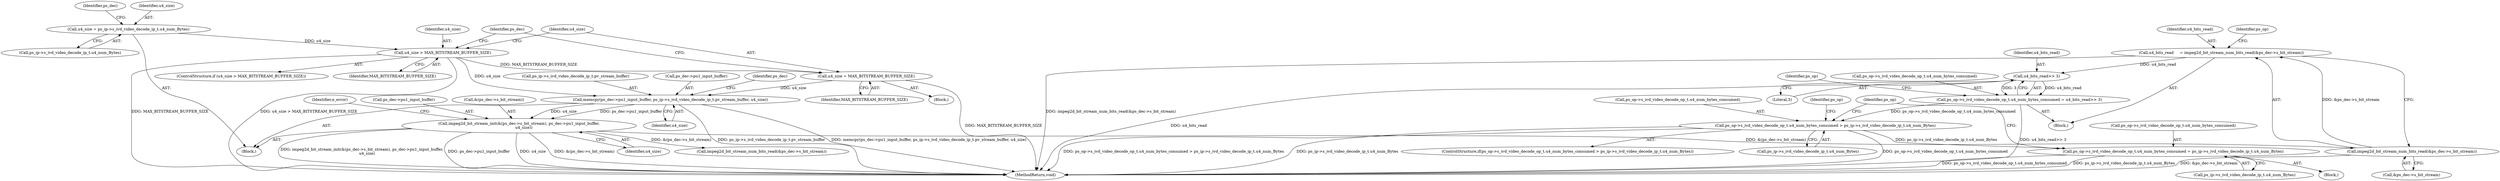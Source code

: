 digraph "0_Android_bef16671c891e16f25a7b174bc528eea109357be_0@API" {
"1000316" [label="(Call,u4_bits_read>> 3)"];
"1000303" [label="(Call,u4_bits_read     = impeg2d_bit_stream_num_bits_read(&ps_dec->s_bit_stream))"];
"1000305" [label="(Call,impeg2d_bit_stream_num_bits_read(&ps_dec->s_bit_stream))"];
"1000147" [label="(Call,impeg2d_bit_stream_init(&(ps_dec->s_bit_stream), ps_dec->pu1_input_buffer,\n        u4_size))"];
"1000137" [label="(Call,memcpy(ps_dec->pu1_input_buffer, ps_ip->s_ivd_video_decode_ip_t.pv_stream_buffer, u4_size))"];
"1000134" [label="(Call,u4_size = MAX_BITSTREAM_BUFFER_SIZE)"];
"1000130" [label="(Call,u4_size > MAX_BITSTREAM_BUFFER_SIZE)"];
"1000110" [label="(Call,u4_size = ps_ip->s_ivd_video_decode_ip_t.u4_num_Bytes)"];
"1000310" [label="(Call,ps_op->s_ivd_video_decode_op_t.u4_num_bytes_consumed = u4_bits_read>> 3)"];
"1000320" [label="(Call,ps_op->s_ivd_video_decode_op_t.u4_num_bytes_consumed > ps_ip->s_ivd_video_decode_ip_t.u4_num_Bytes)"];
"1000332" [label="(Call,ps_op->s_ivd_video_decode_op_t.u4_num_bytes_consumed = ps_ip->s_ivd_video_decode_ip_t.u4_num_Bytes)"];
"1000369" [label="(MethodReturn,void)"];
"1000320" [label="(Call,ps_op->s_ivd_video_decode_op_t.u4_num_bytes_consumed > ps_ip->s_ivd_video_decode_ip_t.u4_num_Bytes)"];
"1000321" [label="(Call,ps_op->s_ivd_video_decode_op_t.u4_num_bytes_consumed)"];
"1000141" [label="(Call,ps_ip->s_ivd_video_decode_ip_t.pv_stream_buffer)"];
"1000138" [label="(Call,ps_dec->pu1_input_buffer)"];
"1000323" [label="(Identifier,ps_op)"];
"1000110" [label="(Call,u4_size = ps_ip->s_ivd_video_decode_ip_t.u4_num_Bytes)"];
"1000156" [label="(Block,)"];
"1000316" [label="(Call,u4_bits_read>> 3)"];
"1000155" [label="(Identifier,u4_size)"];
"1000118" [label="(Identifier,ps_dec)"];
"1000136" [label="(Identifier,MAX_BITSTREAM_BUFFER_SIZE)"];
"1000319" [label="(ControlStructure,if(ps_op->s_ivd_video_decode_op_t.u4_num_bytes_consumed > ps_ip->s_ivd_video_decode_ip_t.u4_num_Bytes))"];
"1000332" [label="(Call,ps_op->s_ivd_video_decode_op_t.u4_num_bytes_consumed = ps_ip->s_ivd_video_decode_ip_t.u4_num_Bytes)"];
"1000135" [label="(Identifier,u4_size)"];
"1000129" [label="(ControlStructure,if (u4_size > MAX_BITSTREAM_BUFFER_SIZE))"];
"1000346" [label="(Identifier,ps_op)"];
"1000150" [label="(Identifier,ps_dec)"];
"1000317" [label="(Identifier,u4_bits_read)"];
"1000147" [label="(Call,impeg2d_bit_stream_init(&(ps_dec->s_bit_stream), ps_dec->pu1_input_buffer,\n        u4_size))"];
"1000160" [label="(Identifier,e_error)"];
"1000111" [label="(Identifier,u4_size)"];
"1000311" [label="(Call,ps_op->s_ivd_video_decode_op_t.u4_num_bytes_consumed)"];
"1000106" [label="(Block,)"];
"1000310" [label="(Call,ps_op->s_ivd_video_decode_op_t.u4_num_bytes_consumed = u4_bits_read>> 3)"];
"1000112" [label="(Call,ps_ip->s_ivd_video_decode_ip_t.u4_num_Bytes)"];
"1000131" [label="(Identifier,u4_size)"];
"1000331" [label="(Block,)"];
"1000133" [label="(Block,)"];
"1000134" [label="(Call,u4_size = MAX_BITSTREAM_BUFFER_SIZE)"];
"1000313" [label="(Identifier,ps_op)"];
"1000305" [label="(Call,impeg2d_bit_stream_num_bits_read(&ps_dec->s_bit_stream))"];
"1000152" [label="(Call,ps_dec->pu1_input_buffer)"];
"1000326" [label="(Call,ps_ip->s_ivd_video_decode_ip_t.u4_num_Bytes)"];
"1000303" [label="(Call,u4_bits_read     = impeg2d_bit_stream_num_bits_read(&ps_dec->s_bit_stream))"];
"1000304" [label="(Identifier,u4_bits_read)"];
"1000132" [label="(Identifier,MAX_BITSTREAM_BUFFER_SIZE)"];
"1000333" [label="(Call,ps_op->s_ivd_video_decode_op_t.u4_num_bytes_consumed)"];
"1000306" [label="(Call,&ps_dec->s_bit_stream)"];
"1000139" [label="(Identifier,ps_dec)"];
"1000318" [label="(Literal,3)"];
"1000137" [label="(Call,memcpy(ps_dec->pu1_input_buffer, ps_ip->s_ivd_video_decode_ip_t.pv_stream_buffer, u4_size))"];
"1000148" [label="(Call,&(ps_dec->s_bit_stream))"];
"1000146" [label="(Identifier,u4_size)"];
"1000130" [label="(Call,u4_size > MAX_BITSTREAM_BUFFER_SIZE)"];
"1000338" [label="(Call,ps_ip->s_ivd_video_decode_ip_t.u4_num_Bytes)"];
"1000335" [label="(Identifier,ps_op)"];
"1000179" [label="(Call,impeg2d_bit_stream_num_bits_read(&ps_dec->s_bit_stream))"];
"1000316" -> "1000310"  [label="AST: "];
"1000316" -> "1000318"  [label="CFG: "];
"1000317" -> "1000316"  [label="AST: "];
"1000318" -> "1000316"  [label="AST: "];
"1000310" -> "1000316"  [label="CFG: "];
"1000316" -> "1000369"  [label="DDG: u4_bits_read"];
"1000316" -> "1000310"  [label="DDG: u4_bits_read"];
"1000316" -> "1000310"  [label="DDG: 3"];
"1000303" -> "1000316"  [label="DDG: u4_bits_read"];
"1000303" -> "1000156"  [label="AST: "];
"1000303" -> "1000305"  [label="CFG: "];
"1000304" -> "1000303"  [label="AST: "];
"1000305" -> "1000303"  [label="AST: "];
"1000313" -> "1000303"  [label="CFG: "];
"1000303" -> "1000369"  [label="DDG: impeg2d_bit_stream_num_bits_read(&ps_dec->s_bit_stream)"];
"1000305" -> "1000303"  [label="DDG: &ps_dec->s_bit_stream"];
"1000305" -> "1000306"  [label="CFG: "];
"1000306" -> "1000305"  [label="AST: "];
"1000305" -> "1000369"  [label="DDG: &ps_dec->s_bit_stream"];
"1000147" -> "1000305"  [label="DDG: &(ps_dec->s_bit_stream)"];
"1000147" -> "1000106"  [label="AST: "];
"1000147" -> "1000155"  [label="CFG: "];
"1000148" -> "1000147"  [label="AST: "];
"1000152" -> "1000147"  [label="AST: "];
"1000155" -> "1000147"  [label="AST: "];
"1000160" -> "1000147"  [label="CFG: "];
"1000147" -> "1000369"  [label="DDG: ps_dec->pu1_input_buffer"];
"1000147" -> "1000369"  [label="DDG: u4_size"];
"1000147" -> "1000369"  [label="DDG: &(ps_dec->s_bit_stream)"];
"1000147" -> "1000369"  [label="DDG: impeg2d_bit_stream_init(&(ps_dec->s_bit_stream), ps_dec->pu1_input_buffer,\n        u4_size)"];
"1000137" -> "1000147"  [label="DDG: ps_dec->pu1_input_buffer"];
"1000137" -> "1000147"  [label="DDG: u4_size"];
"1000147" -> "1000179"  [label="DDG: &(ps_dec->s_bit_stream)"];
"1000137" -> "1000106"  [label="AST: "];
"1000137" -> "1000146"  [label="CFG: "];
"1000138" -> "1000137"  [label="AST: "];
"1000141" -> "1000137"  [label="AST: "];
"1000146" -> "1000137"  [label="AST: "];
"1000150" -> "1000137"  [label="CFG: "];
"1000137" -> "1000369"  [label="DDG: ps_ip->s_ivd_video_decode_ip_t.pv_stream_buffer"];
"1000137" -> "1000369"  [label="DDG: memcpy(ps_dec->pu1_input_buffer, ps_ip->s_ivd_video_decode_ip_t.pv_stream_buffer, u4_size)"];
"1000134" -> "1000137"  [label="DDG: u4_size"];
"1000130" -> "1000137"  [label="DDG: u4_size"];
"1000134" -> "1000133"  [label="AST: "];
"1000134" -> "1000136"  [label="CFG: "];
"1000135" -> "1000134"  [label="AST: "];
"1000136" -> "1000134"  [label="AST: "];
"1000139" -> "1000134"  [label="CFG: "];
"1000134" -> "1000369"  [label="DDG: MAX_BITSTREAM_BUFFER_SIZE"];
"1000130" -> "1000134"  [label="DDG: MAX_BITSTREAM_BUFFER_SIZE"];
"1000130" -> "1000129"  [label="AST: "];
"1000130" -> "1000132"  [label="CFG: "];
"1000131" -> "1000130"  [label="AST: "];
"1000132" -> "1000130"  [label="AST: "];
"1000135" -> "1000130"  [label="CFG: "];
"1000139" -> "1000130"  [label="CFG: "];
"1000130" -> "1000369"  [label="DDG: u4_size > MAX_BITSTREAM_BUFFER_SIZE"];
"1000130" -> "1000369"  [label="DDG: MAX_BITSTREAM_BUFFER_SIZE"];
"1000110" -> "1000130"  [label="DDG: u4_size"];
"1000110" -> "1000106"  [label="AST: "];
"1000110" -> "1000112"  [label="CFG: "];
"1000111" -> "1000110"  [label="AST: "];
"1000112" -> "1000110"  [label="AST: "];
"1000118" -> "1000110"  [label="CFG: "];
"1000310" -> "1000156"  [label="AST: "];
"1000311" -> "1000310"  [label="AST: "];
"1000323" -> "1000310"  [label="CFG: "];
"1000310" -> "1000369"  [label="DDG: u4_bits_read>> 3"];
"1000310" -> "1000320"  [label="DDG: ps_op->s_ivd_video_decode_op_t.u4_num_bytes_consumed"];
"1000320" -> "1000319"  [label="AST: "];
"1000320" -> "1000326"  [label="CFG: "];
"1000321" -> "1000320"  [label="AST: "];
"1000326" -> "1000320"  [label="AST: "];
"1000335" -> "1000320"  [label="CFG: "];
"1000346" -> "1000320"  [label="CFG: "];
"1000320" -> "1000369"  [label="DDG: ps_ip->s_ivd_video_decode_ip_t.u4_num_Bytes"];
"1000320" -> "1000369"  [label="DDG: ps_op->s_ivd_video_decode_op_t.u4_num_bytes_consumed"];
"1000320" -> "1000369"  [label="DDG: ps_op->s_ivd_video_decode_op_t.u4_num_bytes_consumed > ps_ip->s_ivd_video_decode_ip_t.u4_num_Bytes"];
"1000320" -> "1000332"  [label="DDG: ps_ip->s_ivd_video_decode_ip_t.u4_num_Bytes"];
"1000332" -> "1000331"  [label="AST: "];
"1000332" -> "1000338"  [label="CFG: "];
"1000333" -> "1000332"  [label="AST: "];
"1000338" -> "1000332"  [label="AST: "];
"1000346" -> "1000332"  [label="CFG: "];
"1000332" -> "1000369"  [label="DDG: ps_op->s_ivd_video_decode_op_t.u4_num_bytes_consumed"];
"1000332" -> "1000369"  [label="DDG: ps_ip->s_ivd_video_decode_ip_t.u4_num_Bytes"];
}
